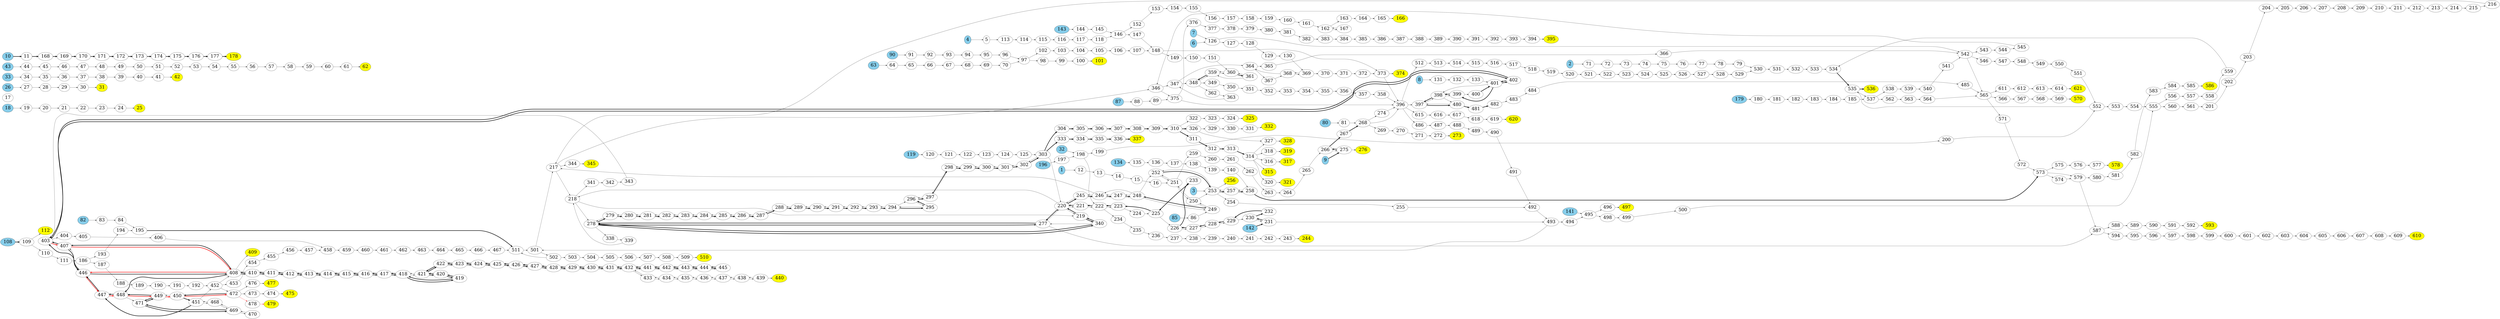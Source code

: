 digraph SpacerGraph {
rankdir="LR";
node [fontsize = 40];
"403"
"407"
"408"
"446"
"447"
"448"
"449"
"450"
"472"
"478"
"479"[style=filled, fillcolor=yellow]
"452"
"18"[style=filled, fillcolor=skyblue]
"19"
"20"
"21"
"22"
"23"
"24"
"25"[style=filled, fillcolor=yellow]
"17"
"1"[style=filled, fillcolor=skyblue]
"12"
"13"
"14"
"15"
"16"
"251"
"259"
"260"
"261"
"262"
"263"
"264"
"265"
"266"
"275"
"276"[style=filled, fillcolor=yellow]
"480"
"397"
"400"
"401"
"402"
"90"[style=filled, fillcolor=skyblue]
"91"
"92"
"93"
"94"
"95"
"96"
"97"
"102"
"103"
"104"
"105"
"106"
"107"
"148"
"149"
"150"
"151"
"360"
"361"
"108"[style=filled, fillcolor=skyblue]
"109"
"112"[style=filled, fillcolor=yellow]
"502"
"511"
"141"[style=filled, fillcolor=skyblue]
"495"
"498"
"499"
"500"
"555"
"560"
"561"
"201"
"202"
"203"
"204"
"205"
"206"
"207"
"208"
"209"
"210"
"211"
"212"
"213"
"214"
"215"
"216"
"217"
"346"
"375"
"396"
"615"
"616"
"617"
"618"
"619"
"620"[style=filled, fillcolor=yellow]
"110"
"111"
"186"
"193"
"194"
"195"
"8"[style=filled, fillcolor=skyblue]
"131"
"132"
"133"
"142"[style=filled, fillcolor=skyblue]
"231"
"230"
"232"
"229"
"228"
"227"
"226"
"233"
"225"
"223"
"222"
"221"
"220"
"277"
"359"
"348"
"362"
"363"
"347"
"364"
"367"
"368"
"369"
"370"
"371"
"372"
"373"
"512"
"513"
"514"
"515"
"516"
"517"
"518"
"519"
"520"
"521"
"522"
"523"
"524"
"525"
"526"
"527"
"528"
"529"
"530"
"87"[style=filled, fillcolor=skyblue]
"88"
"89"
"376"
"377"
"378"
"379"
"380"
"381"
"382"
"383"
"384"
"385"
"386"
"387"
"388"
"389"
"390"
"391"
"392"
"393"
"394"
"395"[style=filled, fillcolor=yellow]
"278"
"340"
"219"
"245"
"246"
"247"
"248"
"249"
"250"
"252"
"253"
"257"
"258"
"573"
"579"
"587"
"594"
"595"
"596"
"597"
"598"
"599"
"600"
"601"
"602"
"603"
"604"
"605"
"606"
"607"
"608"
"609"
"610"[style=filled, fillcolor=yellow]
"451"
"468"
"469"
"471"
"179"[style=filled, fillcolor=skyblue]
"180"
"181"
"182"
"183"
"184"
"185"
"537"
"562"
"563"
"564"
"565"
"611"
"612"
"613"
"614"
"621"[style=filled, fillcolor=yellow]
"338"
"339"
"218"
"341"
"342"
"343"
"404"
"405"
"406"
"458"
"26"[style=filled, fillcolor=skyblue]
"27"
"28"
"29"
"30"
"31"[style=filled, fillcolor=yellow]
"398"
"481"
"187"
"188"
"189"
"190"
"191"
"192"
"453"
"454"
"455"
"456"
"457"
"459"
"460"
"461"
"462"
"463"
"464"
"465"
"466"
"467"
"501"
"503"
"504"
"505"
"506"
"507"
"508"
"509"
"510"[style=filled, fillcolor=yellow]
"134"[style=filled, fillcolor=skyblue]
"135"
"136"
"137"
"138"
"139"
"140"
"256"[style=filled, fillcolor=yellow]
"82"[style=filled, fillcolor=skyblue]
"83"
"84"
"196"[style=filled, fillcolor=skyblue]
"197"
"198"
"234"
"235"
"236"
"237"
"238"
"239"
"240"
"241"
"242"
"243"
"244"[style=filled, fillcolor=yellow]
"9"[style=filled, fillcolor=skyblue]
"267"
"268"
"486"
"487"
"488"
"489"
"490"
"491"
"492"
"416"
"417"
"418"
"419"
"420"
"421"
"422"
"423"
"424"
"425"
"426"
"427"
"428"
"429"
"430"
"431"
"432"
"441"
"442"
"443"
"444"
"445"
"410"
"411"
"412"
"413"
"414"
"415"
"279"
"280"
"281"
"282"
"283"
"284"
"285"
"286"
"287"
"288"
"289"
"290"
"291"
"292"
"293"
"294"
"295"
"296"
"297"
"298"
"299"
"300"
"301"
"302"
"303"
"333"
"334"
"335"
"336"
"337"[style=filled, fillcolor=yellow]
"304"
"305"
"306"
"307"
"308"
"309"
"310"
"326"
"329"
"330"
"331"
"332"[style=filled, fillcolor=yellow]
"322"
"323"
"324"
"325"[style=filled, fillcolor=yellow]
"311"
"312"
"313"
"314"
"327"
"328"[style=filled, fillcolor=yellow]
"320"
"321"[style=filled, fillcolor=yellow]
"318"
"319"[style=filled, fillcolor=yellow]
"316"
"317"[style=filled, fillcolor=yellow]
"119"[style=filled, fillcolor=skyblue]
"120"
"121"
"122"
"123"
"124"
"125"
"315"[style=filled, fillcolor=yellow]
"588"
"589"
"590"
"591"
"592"
"593"[style=filled, fillcolor=yellow]
"3"[style=filled, fillcolor=skyblue]
"254"
"255"
"493"
"344"
"345"[style=filled, fillcolor=yellow]
"85"[style=filled, fillcolor=skyblue]
"86"
"33"[style=filled, fillcolor=skyblue]
"34"
"35"
"36"
"37"
"38"
"39"
"40"
"41"
"42"[style=filled, fillcolor=yellow]
"143"[style=filled, fillcolor=skyblue]
"43"[style=filled, fillcolor=skyblue]
"44"
"45"
"46"
"47"
"48"
"49"
"50"
"51"
"52"
"53"
"54"
"55"
"56"
"57"
"58"
"59"
"60"
"61"
"62"[style=filled, fillcolor=yellow]
"80"[style=filled, fillcolor=skyblue]
"81"
"274"
"399"
"439"
"438"
"437"
"436"
"435"
"434"
"433"
"476"
"477"[style=filled, fillcolor=yellow]
"6"[style=filled, fillcolor=skyblue]
"126"
"542"
"571"
"572"
"575"
"576"
"577"
"578"[style=filled, fillcolor=yellow]
"482"
"574"
"580"
"581"
"582"
"583"
"584"
"585"
"586"[style=filled, fillcolor=yellow]
"483"
"484"
"485"
"566"
"567"
"568"
"569"
"570"[style=filled, fillcolor=yellow]
"144"
"145"
"146"
"152"
"153"
"154"
"155"
"156"
"157"
"158"
"159"
"160"
"161"
"162"
"167"
"163"
"164"
"165"
"166"[style=filled, fillcolor=yellow]
"10"[style=filled, fillcolor=skyblue]
"11"
"168"
"169"
"170"
"171"
"172"
"173"
"174"
"175"
"176"
"177"
"178"[style=filled, fillcolor=yellow]
"7"[style=filled, fillcolor=skyblue]
"127"
"128"
"129"
"130"
"365"
"366"
"546"
"547"
"548"
"549"
"550"
"551"
"552"
"535"
"538"
"539"
"540"
"541"
"543"
"544"
"545"
"224"
"494"
"496"
"497"[style=filled, fillcolor=yellow]
"4"[style=filled, fillcolor=skyblue]
"5"
"113"
"114"
"115"
"116"
"117"
"118"
"147"
"374"[style=filled, fillcolor=yellow]
"409"[style=filled, fillcolor=yellow]
"349"
"350"
"351"
"352"
"353"
"354"
"355"
"356"
"357"
"358"
"470"
"440"[style=filled, fillcolor=yellow]
"269"
"270"
"271"
"272"
"273"[style=filled, fillcolor=yellow]
"473"
"474"
"475"[style=filled, fillcolor=yellow]
"2"[style=filled, fillcolor=skyblue]
"71"
"72"
"73"
"74"
"75"
"76"
"77"
"78"
"79"
"531"
"532"
"533"
"534"
"536"[style=filled, fillcolor=yellow]
"63"[style=filled, fillcolor=skyblue]
"64"
"65"
"66"
"67"
"68"
"69"
"70"
"98"
"99"
"100"
"101"[style=filled, fillcolor=yellow]
"32"[style=filled, fillcolor=skyblue]
"199"
"200"
"553"
"554"
"556"
"557"
"558"
"559"
"403" -> "407" [color=red, penwidth=4]
"403" -> "402" [penwidth=4]
"403" -> "404" [penwidth=1]
"407" -> "403" [penwidth=4]
"407" -> "408" [color=red, penwidth=4]
"407" -> "446" [penwidth=4]
"408" -> "407" [penwidth=4]
"408" -> "446" [color=red, penwidth=4]
"408" -> "448" [penwidth=4]
"408" -> "410" [penwidth=4]
"408" -> "409" [penwidth=1]
"446" -> "403" [penwidth=4]
"446" -> "407" [penwidth=1]
"446" -> "408" [penwidth=4]
"446" -> "447" [color=red, penwidth=4]
"447" -> "446" [penwidth=4]
"447" -> "448" [color=red, penwidth=4]
"448" -> "447" [penwidth=4]
"448" -> "449" [color=red, penwidth=4]
"448" -> "471" [penwidth=1]
"449" -> "448" [penwidth=4]
"449" -> "450" [color=red, penwidth=4]
"449" -> "471" [penwidth=4]
"450" -> "449" [penwidth=1]
"450" -> "472" [color=red, penwidth=4]
"450" -> "451" [penwidth=4]
"472" -> "450" [penwidth=4]
"472" -> "478" [color=red, penwidth=1]
"472" -> "476" [penwidth=1]
"472" -> "473" [penwidth=1]
"478" -> "479" [color=red, penwidth=1]
"452" -> "408" [penwidth=1]
"452" -> "472" [penwidth=1]
"452" -> "453" [penwidth=1]
"18" -> "19" [penwidth=1]
"19" -> "20" [penwidth=1]
"20" -> "21" [penwidth=1]
"21" -> "22" [penwidth=1]
"22" -> "23" [penwidth=1]
"23" -> "24" [penwidth=1]
"24" -> "25" [penwidth=1]
"1" -> "12" [penwidth=1]
"12" -> "13" [penwidth=1]
"13" -> "14" [penwidth=1]
"14" -> "15" [penwidth=1]
"15" -> "16" [penwidth=1]
"16" -> "251" [penwidth=1]
"251" -> "259" [penwidth=1]
"251" -> "250" [penwidth=1]
"251" -> "252" [penwidth=1]
"259" -> "260" [penwidth=1]
"260" -> "261" [penwidth=1]
"261" -> "262" [penwidth=1]
"262" -> "263" [penwidth=1]
"263" -> "264" [penwidth=1]
"264" -> "265" [penwidth=1]
"265" -> "266" [penwidth=1]
"266" -> "275" [penwidth=1]
"266" -> "267" [penwidth=4]
"275" -> "266" [penwidth=4]
"275" -> "276" [penwidth=1]
"480" -> "397" [penwidth=1]
"480" -> "481" [penwidth=4]
"397" -> "480" [penwidth=4]
"397" -> "398" [penwidth=1]
"400" -> "401" [penwidth=4]
"401" -> "402" [penwidth=4]
"401" -> "398" [penwidth=1]
"401" -> "399" [penwidth=4]
"402" -> "403" [penwidth=4]
"402" -> "401" [penwidth=4]
"90" -> "91" [penwidth=1]
"91" -> "92" [penwidth=1]
"92" -> "93" [penwidth=1]
"93" -> "94" [penwidth=1]
"94" -> "95" [penwidth=1]
"95" -> "96" [penwidth=1]
"96" -> "97" [penwidth=1]
"97" -> "102" [penwidth=1]
"97" -> "98" [penwidth=1]
"102" -> "103" [penwidth=1]
"103" -> "104" [penwidth=1]
"104" -> "105" [penwidth=1]
"105" -> "106" [penwidth=1]
"106" -> "107" [penwidth=1]
"107" -> "148" [penwidth=1]
"148" -> "149" [penwidth=1]
"148" -> "373" [penwidth=1]
"149" -> "150" [penwidth=1]
"150" -> "151" [penwidth=1]
"151" -> "360" [penwidth=1]
"360" -> "361" [penwidth=4]
"360" -> "359" [penwidth=1]
"361" -> "360" [penwidth=1]
"361" -> "359" [penwidth=1]
"108" -> "109" [penwidth=4]
"109" -> "112" [penwidth=1]
"109" -> "110" [penwidth=1]
"502" -> "511" [penwidth=1]
"502" -> "503" [penwidth=1]
"511" -> "501" [penwidth=1]
"141" -> "495" [penwidth=1]
"495" -> "498" [penwidth=1]
"495" -> "496" [penwidth=1]
"498" -> "499" [penwidth=1]
"499" -> "500" [penwidth=1]
"500" -> "555" [penwidth=1]
"555" -> "560" [penwidth=1]
"555" -> "556" [penwidth=1]
"560" -> "561" [penwidth=1]
"561" -> "201" [penwidth=1]
"201" -> "202" [penwidth=1]
"202" -> "203" [penwidth=1]
"203" -> "204" [penwidth=1]
"204" -> "205" [penwidth=1]
"205" -> "206" [penwidth=1]
"206" -> "207" [penwidth=1]
"207" -> "208" [penwidth=1]
"208" -> "209" [penwidth=1]
"209" -> "210" [penwidth=1]
"210" -> "211" [penwidth=1]
"211" -> "212" [penwidth=1]
"212" -> "213" [penwidth=1]
"213" -> "214" [penwidth=1]
"214" -> "215" [penwidth=1]
"215" -> "216" [penwidth=1]
"216" -> "217" [penwidth=1]
"217" -> "346" [penwidth=1]
"217" -> "218" [penwidth=1]
"217" -> "344" [penwidth=1]
"346" -> "375" [penwidth=1]
"346" -> "347" [penwidth=1]
"375" -> "396" [penwidth=1]
"375" -> "376" [penwidth=1]
"396" -> "397" [penwidth=1]
"396" -> "615" [penwidth=1]
"396" -> "512" [penwidth=1]
"396" -> "486" [penwidth=1]
"615" -> "616" [penwidth=1]
"616" -> "617" [penwidth=1]
"617" -> "618" [penwidth=1]
"618" -> "619" [penwidth=1]
"619" -> "620" [penwidth=1]
"110" -> "111" [penwidth=1]
"111" -> "186" [penwidth=1]
"186" -> "193" [penwidth=1]
"186" -> "187" [penwidth=1]
"193" -> "194" [penwidth=1]
"194" -> "195" [penwidth=1]
"195" -> "511" [penwidth=4]
"8" -> "131" [penwidth=1]
"131" -> "132" [penwidth=1]
"132" -> "133" [penwidth=1]
"133" -> "401" [penwidth=1]
"142" -> "231" [penwidth=4]
"231" -> "230" [penwidth=4]
"231" -> "493" [penwidth=1]
"230" -> "231" [penwidth=1]
"230" -> "232" [penwidth=4]
"232" -> "229" [penwidth=4]
"229" -> "230" [penwidth=1]
"229" -> "228" [penwidth=4]
"228" -> "229" [penwidth=1]
"228" -> "227" [penwidth=4]
"227" -> "228" [penwidth=1]
"227" -> "226" [penwidth=4]
"226" -> "227" [penwidth=1]
"226" -> "233" [penwidth=4]
"233" -> "225" [penwidth=4]
"225" -> "226" [penwidth=1]
"225" -> "223" [penwidth=4]
"223" -> "222" [penwidth=4]
"223" -> "224" [penwidth=1]
"222" -> "223" [penwidth=1]
"222" -> "221" [penwidth=4]
"222" -> "234" [penwidth=1]
"221" -> "222" [penwidth=1]
"221" -> "220" [penwidth=4]
"220" -> "221" [penwidth=1]
"220" -> "277" [penwidth=4]
"220" -> "219" [penwidth=1]
"220" -> "245" [penwidth=4]
"220" -> "218" [penwidth=1]
"277" -> "220" [penwidth=1]
"277" -> "278" [penwidth=4]
"277" -> "587" [penwidth=1]
"359" -> "360" [penwidth=1]
"359" -> "348" [penwidth=4]
"348" -> "359" [penwidth=1]
"348" -> "362" [penwidth=1]
"348" -> "349" [penwidth=1]
"362" -> "363" [penwidth=1]
"363" -> "347" [penwidth=1]
"347" -> "348" [penwidth=1]
"347" -> "364" [penwidth=1]
"364" -> "367" [penwidth=1]
"364" -> "365" [penwidth=1]
"367" -> "368" [penwidth=1]
"368" -> "364" [penwidth=1]
"368" -> "369" [penwidth=1]
"369" -> "368" [penwidth=1]
"369" -> "370" [penwidth=1]
"370" -> "371" [penwidth=1]
"371" -> "372" [penwidth=1]
"372" -> "373" [penwidth=1]
"373" -> "396" [penwidth=1]
"373" -> "374" [penwidth=1]
"512" -> "513" [penwidth=1]
"513" -> "514" [penwidth=1]
"514" -> "515" [penwidth=1]
"515" -> "516" [penwidth=1]
"516" -> "517" [penwidth=1]
"517" -> "518" [penwidth=1]
"518" -> "519" [penwidth=1]
"519" -> "520" [penwidth=1]
"520" -> "521" [penwidth=1]
"521" -> "522" [penwidth=1]
"522" -> "523" [penwidth=1]
"523" -> "524" [penwidth=1]
"524" -> "525" [penwidth=1]
"525" -> "526" [penwidth=1]
"526" -> "527" [penwidth=1]
"527" -> "528" [penwidth=1]
"528" -> "529" [penwidth=1]
"529" -> "530" [penwidth=1]
"530" -> "531" [penwidth=1]
"87" -> "88" [penwidth=1]
"88" -> "89" [penwidth=1]
"89" -> "375" [penwidth=1]
"376" -> "377" [penwidth=1]
"377" -> "378" [penwidth=1]
"378" -> "379" [penwidth=1]
"379" -> "380" [penwidth=1]
"380" -> "381" [penwidth=1]
"381" -> "382" [penwidth=1]
"382" -> "383" [penwidth=1]
"383" -> "384" [penwidth=1]
"384" -> "385" [penwidth=1]
"385" -> "386" [penwidth=1]
"386" -> "387" [penwidth=1]
"387" -> "388" [penwidth=1]
"388" -> "389" [penwidth=1]
"389" -> "390" [penwidth=1]
"390" -> "391" [penwidth=1]
"391" -> "392" [penwidth=1]
"392" -> "393" [penwidth=1]
"393" -> "394" [penwidth=1]
"394" -> "395" [penwidth=1]
"278" -> "277" [penwidth=4]
"278" -> "340" [penwidth=4]
"278" -> "338" [penwidth=1]
"278" -> "279" [penwidth=4]
"340" -> "277" [penwidth=1]
"340" -> "278" [penwidth=4]
"340" -> "219" [penwidth=4]
"219" -> "220" [penwidth=4]
"219" -> "340" [penwidth=4]
"245" -> "220" [penwidth=1]
"245" -> "246" [penwidth=4]
"246" -> "217" [penwidth=1]
"246" -> "245" [penwidth=1]
"246" -> "247" [penwidth=4]
"247" -> "246" [penwidth=1]
"247" -> "248" [penwidth=4]
"248" -> "246" [penwidth=1]
"248" -> "247" [penwidth=1]
"248" -> "249" [penwidth=1]
"248" -> "252" [penwidth=1]
"249" -> "248" [penwidth=4]
"249" -> "250" [penwidth=1]
"250" -> "251" [penwidth=1]
"250" -> "249" [penwidth=1]
"250" -> "253" [penwidth=1]
"252" -> "251" [penwidth=1]
"252" -> "253" [penwidth=4]
"253" -> "252" [penwidth=1]
"253" -> "257" [penwidth=4]
"253" -> "256" [penwidth=1]
"253" -> "254" [penwidth=1]
"257" -> "253" [penwidth=1]
"257" -> "258" [penwidth=4]
"258" -> "257" [penwidth=1]
"258" -> "573" [penwidth=4]
"573" -> "579" [penwidth=1]
"573" -> "575" [penwidth=1]
"573" -> "574" [penwidth=1]
"579" -> "587" [penwidth=1]
"579" -> "580" [penwidth=1]
"587" -> "594" [penwidth=1]
"587" -> "588" [penwidth=1]
"594" -> "595" [penwidth=1]
"595" -> "596" [penwidth=1]
"596" -> "597" [penwidth=1]
"597" -> "598" [penwidth=1]
"598" -> "599" [penwidth=1]
"599" -> "600" [penwidth=1]
"600" -> "601" [penwidth=1]
"601" -> "602" [penwidth=1]
"602" -> "603" [penwidth=1]
"603" -> "604" [penwidth=1]
"604" -> "605" [penwidth=1]
"605" -> "606" [penwidth=1]
"606" -> "607" [penwidth=1]
"607" -> "608" [penwidth=1]
"608" -> "609" [penwidth=1]
"609" -> "610" [penwidth=1]
"451" -> "447" [penwidth=4]
"451" -> "452" [penwidth=1]
"451" -> "468" [penwidth=1]
"468" -> "451" [penwidth=1]
"468" -> "469" [penwidth=1]
"469" -> "468" [penwidth=1]
"469" -> "471" [penwidth=4]
"469" -> "470" [penwidth=1]
"471" -> "449" [penwidth=4]
"471" -> "469" [penwidth=4]
"179" -> "180" [penwidth=1]
"180" -> "181" [penwidth=1]
"181" -> "182" [penwidth=1]
"182" -> "183" [penwidth=1]
"183" -> "184" [penwidth=1]
"184" -> "185" [penwidth=1]
"185" -> "537" [penwidth=1]
"537" -> "562" [penwidth=1]
"537" -> "538" [penwidth=1]
"562" -> "563" [penwidth=1]
"563" -> "564" [penwidth=1]
"564" -> "565" [penwidth=1]
"565" -> "611" [penwidth=1]
"565" -> "571" [penwidth=1]
"565" -> "566" [penwidth=1]
"611" -> "612" [penwidth=1]
"612" -> "613" [penwidth=1]
"613" -> "614" [penwidth=1]
"614" -> "621" [penwidth=1]
"338" -> "339" [penwidth=1]
"339" -> "218" [penwidth=1]
"218" -> "278" [penwidth=1]
"218" -> "219" [penwidth=1]
"218" -> "341" [penwidth=1]
"341" -> "342" [penwidth=1]
"342" -> "343" [penwidth=1]
"343" -> "403" [penwidth=1]
"404" -> "405" [penwidth=1]
"405" -> "406" [penwidth=1]
"406" -> "458" [penwidth=1]
"458" -> "459" [penwidth=1]
"26" -> "27" [penwidth=1]
"27" -> "28" [penwidth=1]
"28" -> "29" [penwidth=1]
"29" -> "30" [penwidth=1]
"30" -> "31" [penwidth=1]
"398" -> "480" [penwidth=1]
"398" -> "397" [penwidth=4]
"398" -> "399" [penwidth=1]
"481" -> "482" [penwidth=4]
"187" -> "188" [penwidth=1]
"188" -> "189" [penwidth=1]
"189" -> "190" [penwidth=1]
"190" -> "191" [penwidth=1]
"191" -> "192" [penwidth=1]
"192" -> "452" [penwidth=1]
"453" -> "454" [penwidth=1]
"454" -> "455" [penwidth=1]
"455" -> "456" [penwidth=1]
"456" -> "457" [penwidth=1]
"457" -> "458" [penwidth=1]
"459" -> "460" [penwidth=1]
"460" -> "461" [penwidth=1]
"461" -> "462" [penwidth=1]
"462" -> "463" [penwidth=1]
"463" -> "464" [penwidth=1]
"464" -> "465" [penwidth=1]
"465" -> "466" [penwidth=1]
"466" -> "467" [penwidth=1]
"467" -> "511" [penwidth=1]
"501" -> "502" [penwidth=1]
"501" -> "217" [penwidth=1]
"503" -> "504" [penwidth=1]
"504" -> "505" [penwidth=1]
"505" -> "506" [penwidth=1]
"506" -> "507" [penwidth=1]
"507" -> "508" [penwidth=1]
"508" -> "509" [penwidth=1]
"509" -> "510" [penwidth=1]
"134" -> "135" [penwidth=1]
"135" -> "136" [penwidth=1]
"136" -> "137" [penwidth=1]
"137" -> "138" [penwidth=1]
"138" -> "139" [penwidth=1]
"139" -> "140" [penwidth=1]
"140" -> "258" [penwidth=1]
"82" -> "83" [penwidth=1]
"83" -> "84" [penwidth=1]
"84" -> "195" [penwidth=1]
"196" -> "197" [penwidth=1]
"197" -> "198" [penwidth=1]
"198" -> "222" [penwidth=1]
"198" -> "199" [penwidth=1]
"234" -> "235" [penwidth=1]
"235" -> "236" [penwidth=1]
"236" -> "237" [penwidth=1]
"237" -> "238" [penwidth=1]
"238" -> "239" [penwidth=1]
"239" -> "240" [penwidth=1]
"240" -> "241" [penwidth=1]
"241" -> "242" [penwidth=1]
"242" -> "243" [penwidth=1]
"243" -> "244" [penwidth=1]
"9" -> "275" [penwidth=4]
"267" -> "268" [penwidth=4]
"268" -> "396" [penwidth=1]
"268" -> "274" [penwidth=1]
"268" -> "269" [penwidth=1]
"486" -> "487" [penwidth=1]
"487" -> "488" [penwidth=1]
"488" -> "489" [penwidth=1]
"489" -> "490" [penwidth=1]
"490" -> "491" [penwidth=1]
"491" -> "492" [penwidth=1]
"492" -> "493" [penwidth=1]
"416" -> "417" [penwidth=4]
"416" -> "415" [penwidth=4]
"417" -> "416" [penwidth=4]
"417" -> "418" [penwidth=4]
"418" -> "417" [penwidth=4]
"418" -> "419" [penwidth=4]
"418" -> "421" [penwidth=1]
"419" -> "418" [penwidth=4]
"419" -> "420" [penwidth=4]
"420" -> "419" [penwidth=4]
"420" -> "421" [penwidth=4]
"421" -> "418" [penwidth=1]
"421" -> "420" [penwidth=4]
"421" -> "422" [penwidth=4]
"422" -> "421" [penwidth=4]
"422" -> "423" [penwidth=4]
"423" -> "422" [penwidth=4]
"423" -> "424" [penwidth=4]
"424" -> "423" [penwidth=4]
"424" -> "425" [penwidth=4]
"425" -> "424" [penwidth=4]
"425" -> "426" [penwidth=4]
"426" -> "425" [penwidth=4]
"426" -> "427" [penwidth=4]
"427" -> "426" [penwidth=4]
"427" -> "428" [penwidth=4]
"428" -> "427" [penwidth=4]
"428" -> "429" [penwidth=4]
"429" -> "428" [penwidth=4]
"429" -> "430" [penwidth=4]
"430" -> "429" [penwidth=4]
"430" -> "431" [penwidth=4]
"431" -> "430" [penwidth=4]
"431" -> "432" [penwidth=4]
"432" -> "431" [penwidth=4]
"432" -> "441" [penwidth=4]
"432" -> "433" [penwidth=1]
"441" -> "432" [penwidth=4]
"441" -> "442" [penwidth=4]
"442" -> "441" [penwidth=4]
"442" -> "443" [penwidth=4]
"443" -> "442" [penwidth=4]
"443" -> "444" [penwidth=4]
"444" -> "443" [penwidth=4]
"444" -> "445" [penwidth=4]
"445" -> "444" [penwidth=4]
"410" -> "408" [penwidth=4]
"410" -> "411" [penwidth=4]
"411" -> "410" [penwidth=4]
"411" -> "412" [penwidth=4]
"412" -> "411" [penwidth=4]
"412" -> "413" [penwidth=4]
"413" -> "412" [penwidth=4]
"413" -> "414" [penwidth=4]
"414" -> "413" [penwidth=4]
"414" -> "415" [penwidth=4]
"415" -> "416" [penwidth=4]
"415" -> "414" [penwidth=4]
"279" -> "278" [penwidth=1]
"279" -> "280" [penwidth=4]
"280" -> "279" [penwidth=1]
"280" -> "281" [penwidth=4]
"281" -> "280" [penwidth=1]
"281" -> "282" [penwidth=4]
"282" -> "281" [penwidth=1]
"282" -> "283" [penwidth=4]
"283" -> "282" [penwidth=1]
"283" -> "284" [penwidth=4]
"284" -> "283" [penwidth=1]
"284" -> "285" [penwidth=4]
"285" -> "284" [penwidth=1]
"285" -> "286" [penwidth=4]
"286" -> "285" [penwidth=1]
"286" -> "287" [penwidth=4]
"287" -> "286" [penwidth=1]
"287" -> "288" [penwidth=4]
"288" -> "287" [penwidth=1]
"288" -> "289" [penwidth=4]
"289" -> "288" [penwidth=1]
"289" -> "290" [penwidth=4]
"290" -> "289" [penwidth=1]
"290" -> "291" [penwidth=4]
"291" -> "290" [penwidth=1]
"291" -> "292" [penwidth=4]
"292" -> "291" [penwidth=1]
"292" -> "293" [penwidth=4]
"293" -> "292" [penwidth=1]
"293" -> "294" [penwidth=4]
"294" -> "293" [penwidth=1]
"294" -> "295" [penwidth=4]
"294" -> "296" [penwidth=1]
"295" -> "294" [penwidth=1]
"295" -> "296" [penwidth=4]
"296" -> "295" [penwidth=1]
"296" -> "297" [penwidth=4]
"297" -> "296" [penwidth=1]
"297" -> "298" [penwidth=4]
"298" -> "297" [penwidth=1]
"298" -> "299" [penwidth=4]
"299" -> "298" [penwidth=1]
"299" -> "300" [penwidth=4]
"300" -> "299" [penwidth=1]
"300" -> "301" [penwidth=4]
"301" -> "300" [penwidth=1]
"301" -> "302" [penwidth=4]
"302" -> "301" [penwidth=1]
"302" -> "303" [penwidth=4]
"303" -> "220" [penwidth=1]
"303" -> "302" [penwidth=1]
"303" -> "333" [penwidth=4]
"303" -> "304" [penwidth=4]
"333" -> "334" [penwidth=4]
"334" -> "335" [penwidth=4]
"335" -> "336" [penwidth=4]
"336" -> "337" [penwidth=4]
"304" -> "305" [penwidth=4]
"305" -> "306" [penwidth=4]
"306" -> "307" [penwidth=4]
"307" -> "308" [penwidth=4]
"308" -> "309" [penwidth=4]
"309" -> "310" [penwidth=4]
"310" -> "326" [penwidth=4]
"310" -> "322" [penwidth=1]
"310" -> "311" [penwidth=4]
"326" -> "329" [penwidth=1]
"326" -> "327" [penwidth=1]
"329" -> "330" [penwidth=1]
"330" -> "331" [penwidth=1]
"331" -> "332" [penwidth=1]
"322" -> "323" [penwidth=1]
"323" -> "324" [penwidth=1]
"324" -> "325" [penwidth=1]
"311" -> "312" [penwidth=4]
"312" -> "313" [penwidth=4]
"313" -> "314" [penwidth=4]
"314" -> "327" [penwidth=1]
"314" -> "320" [penwidth=1]
"314" -> "318" [penwidth=1]
"314" -> "316" [penwidth=1]
"314" -> "315" [penwidth=1]
"327" -> "328" [penwidth=1]
"320" -> "321" [penwidth=1]
"318" -> "319" [penwidth=1]
"316" -> "317" [penwidth=1]
"119" -> "120" [penwidth=1]
"120" -> "121" [penwidth=1]
"121" -> "122" [penwidth=1]
"122" -> "123" [penwidth=1]
"123" -> "124" [penwidth=1]
"124" -> "125" [penwidth=1]
"125" -> "303" [penwidth=1]
"588" -> "589" [penwidth=1]
"589" -> "590" [penwidth=1]
"590" -> "591" [penwidth=1]
"591" -> "592" [penwidth=1]
"592" -> "593" [penwidth=1]
"3" -> "253" [penwidth=1]
"254" -> "255" [penwidth=1]
"255" -> "492" [penwidth=1]
"493" -> "501" [penwidth=1]
"493" -> "494" [penwidth=1]
"344" -> "345" [penwidth=1]
"85" -> "86" [penwidth=1]
"86" -> "249" [penwidth=1]
"33" -> "34" [penwidth=1]
"34" -> "35" [penwidth=1]
"35" -> "36" [penwidth=1]
"36" -> "37" [penwidth=1]
"37" -> "38" [penwidth=1]
"38" -> "39" [penwidth=1]
"39" -> "40" [penwidth=1]
"40" -> "41" [penwidth=1]
"41" -> "42" [penwidth=1]
"143" -> "144" [penwidth=1]
"43" -> "44" [penwidth=1]
"44" -> "45" [penwidth=1]
"45" -> "46" [penwidth=1]
"46" -> "47" [penwidth=1]
"47" -> "48" [penwidth=1]
"48" -> "49" [penwidth=1]
"49" -> "50" [penwidth=1]
"50" -> "51" [penwidth=1]
"51" -> "52" [penwidth=1]
"52" -> "53" [penwidth=1]
"53" -> "54" [penwidth=1]
"54" -> "55" [penwidth=1]
"55" -> "56" [penwidth=1]
"56" -> "57" [penwidth=1]
"57" -> "58" [penwidth=1]
"58" -> "59" [penwidth=1]
"59" -> "60" [penwidth=1]
"60" -> "61" [penwidth=1]
"61" -> "62" [penwidth=1]
"80" -> "81" [penwidth=1]
"81" -> "268" [penwidth=1]
"274" -> "396" [penwidth=1]
"399" -> "400" [penwidth=1]
"399" -> "398" [penwidth=4]
"439" -> "438" [penwidth=1]
"439" -> "440" [penwidth=1]
"438" -> "439" [penwidth=1]
"438" -> "437" [penwidth=1]
"437" -> "438" [penwidth=1]
"437" -> "436" [penwidth=1]
"436" -> "437" [penwidth=1]
"436" -> "435" [penwidth=1]
"435" -> "436" [penwidth=1]
"435" -> "434" [penwidth=1]
"434" -> "435" [penwidth=1]
"434" -> "433" [penwidth=1]
"433" -> "432" [penwidth=1]
"433" -> "434" [penwidth=1]
"476" -> "477" [penwidth=1]
"6" -> "126" [penwidth=1]
"126" -> "542" [penwidth=1]
"126" -> "127" [penwidth=1]
"542" -> "565" [penwidth=1]
"542" -> "546" [penwidth=1]
"542" -> "543" [penwidth=1]
"571" -> "572" [penwidth=1]
"572" -> "573" [penwidth=1]
"575" -> "576" [penwidth=1]
"576" -> "577" [penwidth=1]
"577" -> "578" [penwidth=1]
"482" -> "483" [penwidth=1]
"574" -> "579" [penwidth=1]
"580" -> "581" [penwidth=1]
"581" -> "582" [penwidth=1]
"582" -> "583" [penwidth=1]
"583" -> "584" [penwidth=1]
"584" -> "585" [penwidth=1]
"585" -> "586" [penwidth=1]
"483" -> "484" [penwidth=1]
"484" -> "485" [penwidth=1]
"485" -> "565" [penwidth=1]
"566" -> "567" [penwidth=1]
"567" -> "568" [penwidth=1]
"568" -> "569" [penwidth=1]
"569" -> "570" [penwidth=1]
"144" -> "145" [penwidth=1]
"145" -> "146" [penwidth=1]
"146" -> "152" [penwidth=1]
"146" -> "147" [penwidth=1]
"152" -> "153" [penwidth=1]
"153" -> "154" [penwidth=1]
"154" -> "155" [penwidth=1]
"155" -> "156" [penwidth=1]
"156" -> "157" [penwidth=1]
"157" -> "158" [penwidth=1]
"158" -> "159" [penwidth=1]
"159" -> "160" [penwidth=1]
"160" -> "161" [penwidth=1]
"161" -> "162" [penwidth=1]
"162" -> "167" [penwidth=1]
"162" -> "163" [penwidth=1]
"167" -> "162" [penwidth=1]
"163" -> "164" [penwidth=1]
"164" -> "165" [penwidth=1]
"165" -> "166" [penwidth=1]
"10" -> "11" [penwidth=4]
"11" -> "168" [penwidth=4]
"168" -> "169" [penwidth=4]
"169" -> "170" [penwidth=4]
"170" -> "171" [penwidth=4]
"171" -> "172" [penwidth=4]
"172" -> "173" [penwidth=4]
"173" -> "174" [penwidth=4]
"174" -> "175" [penwidth=4]
"175" -> "176" [penwidth=4]
"176" -> "177" [penwidth=4]
"177" -> "178" [penwidth=4]
"7" -> "126" [penwidth=1]
"127" -> "128" [penwidth=1]
"128" -> "129" [penwidth=1]
"129" -> "130" [penwidth=1]
"130" -> "369" [penwidth=1]
"365" -> "366" [penwidth=1]
"366" -> "542" [penwidth=1]
"546" -> "547" [penwidth=1]
"547" -> "548" [penwidth=1]
"548" -> "549" [penwidth=1]
"549" -> "550" [penwidth=1]
"550" -> "551" [penwidth=1]
"551" -> "552" [penwidth=1]
"552" -> "535" [penwidth=1]
"552" -> "553" [penwidth=1]
"535" -> "537" [penwidth=1]
"535" -> "536" [penwidth=4]
"538" -> "539" [penwidth=1]
"539" -> "540" [penwidth=1]
"540" -> "541" [penwidth=1]
"541" -> "542" [penwidth=1]
"543" -> "544" [penwidth=1]
"544" -> "545" [penwidth=1]
"545" -> "346" [penwidth=1]
"224" -> "225" [penwidth=1]
"494" -> "495" [penwidth=1]
"496" -> "497" [penwidth=1]
"4" -> "5" [penwidth=1]
"5" -> "113" [penwidth=1]
"113" -> "114" [penwidth=1]
"114" -> "115" [penwidth=1]
"115" -> "116" [penwidth=1]
"116" -> "117" [penwidth=1]
"117" -> "118" [penwidth=1]
"118" -> "146" [penwidth=1]
"147" -> "148" [penwidth=1]
"349" -> "350" [penwidth=1]
"350" -> "351" [penwidth=1]
"351" -> "352" [penwidth=1]
"352" -> "353" [penwidth=1]
"353" -> "354" [penwidth=1]
"354" -> "355" [penwidth=1]
"355" -> "356" [penwidth=1]
"356" -> "357" [penwidth=1]
"357" -> "358" [penwidth=1]
"358" -> "396" [penwidth=1]
"470" -> "469" [penwidth=1]
"269" -> "270" [penwidth=1]
"270" -> "271" [penwidth=1]
"271" -> "272" [penwidth=1]
"272" -> "273" [penwidth=1]
"473" -> "474" [penwidth=1]
"474" -> "475" [penwidth=1]
"2" -> "71" [penwidth=1]
"71" -> "72" [penwidth=1]
"72" -> "73" [penwidth=1]
"73" -> "74" [penwidth=1]
"74" -> "75" [penwidth=1]
"75" -> "76" [penwidth=1]
"76" -> "77" [penwidth=1]
"77" -> "78" [penwidth=1]
"78" -> "79" [penwidth=1]
"79" -> "530" [penwidth=1]
"531" -> "532" [penwidth=1]
"532" -> "533" [penwidth=1]
"533" -> "534" [penwidth=1]
"534" -> "535" [penwidth=4]
"63" -> "64" [penwidth=1]
"64" -> "65" [penwidth=1]
"65" -> "66" [penwidth=1]
"66" -> "67" [penwidth=1]
"67" -> "68" [penwidth=1]
"68" -> "69" [penwidth=1]
"69" -> "70" [penwidth=1]
"70" -> "97" [penwidth=1]
"98" -> "99" [penwidth=1]
"99" -> "100" [penwidth=1]
"100" -> "101" [penwidth=1]
"32" -> "198" [penwidth=1]
"199" -> "200" [penwidth=1]
"200" -> "552" [penwidth=1]
"553" -> "554" [penwidth=1]
"554" -> "555" [penwidth=1]
"556" -> "557" [penwidth=1]
"557" -> "558" [penwidth=1]
"558" -> "559" [penwidth=1]
"559" -> "534" [penwidth=1]
}
